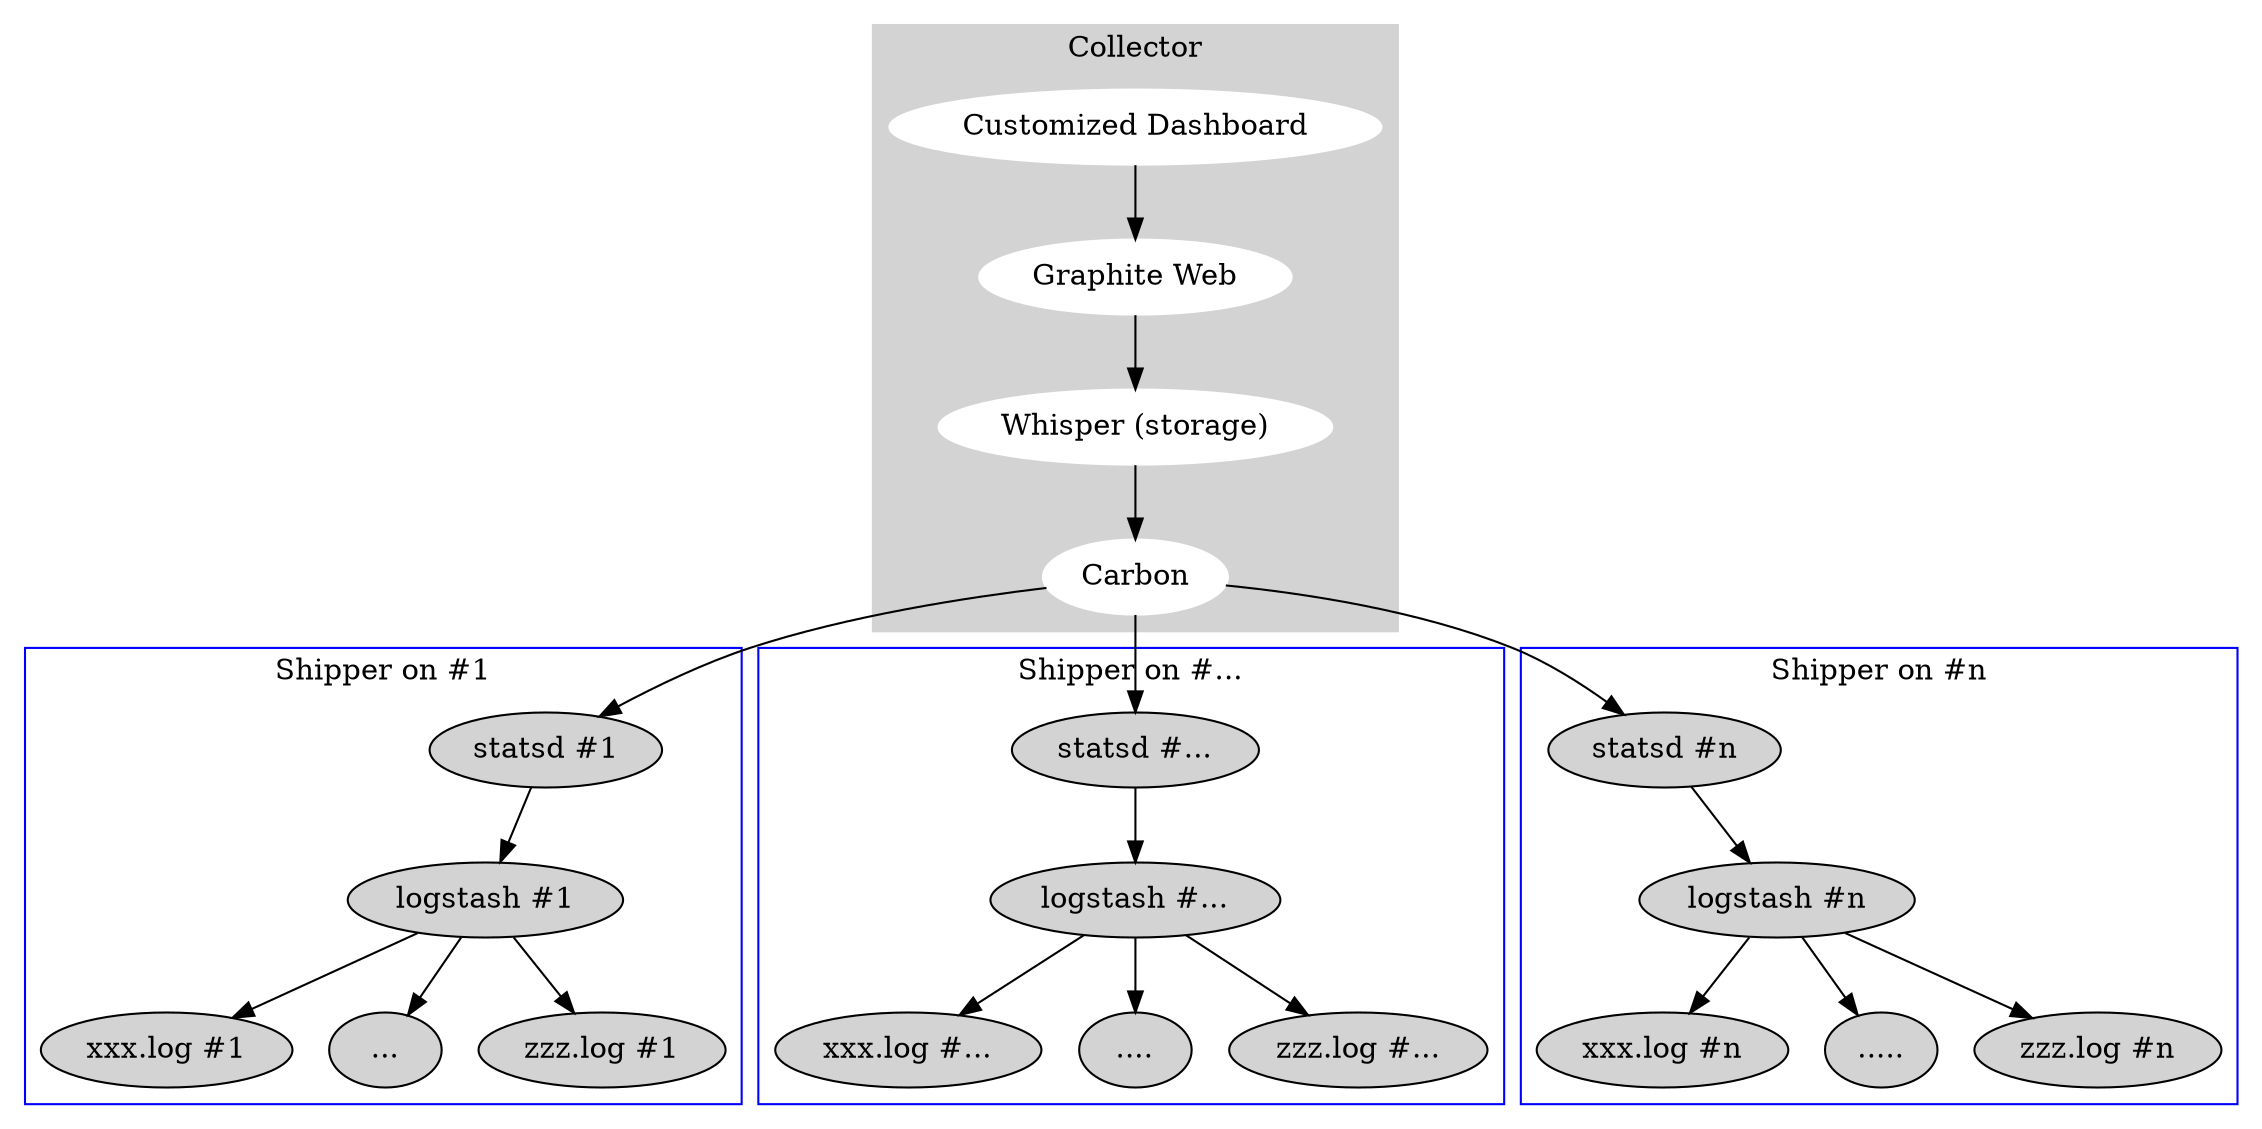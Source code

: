 digraph G {

	subgraph cluster_0 {
		style=filled;
		color=lightgrey;
		node [style=filled,color=white];
		label = "Collector";

		 "Customized Dashboard" -> "Graphite Web" -> "Whisper (storage)" -> "Carbon" ;
	}

	subgraph cluster_1 {
		color=blue
		label = "Shipper on #1";
		node [style=filled];

		"statsd #1" -> "logstash #1";
		"logstash #1" -> "xxx.log #1";
		"logstash #1" -> "...";
		"logstash #1" -> "zzz.log #1";
	}

	subgraph cluster_dot {
		color=blue
		label = "Shipper on #...";
		node [style=filled];

		"statsd #..." -> "logstash #...";
		"logstash #..." -> "xxx.log #...";
		"logstash #..." -> "....";
		"logstash #..." -> "zzz.log #...";
	}

	subgraph cluster_n {
		color=blue
		label = "Shipper on #n";
		node [style=filled];

		"statsd #n" -> "logstash #n";
		"logstash #n" -> "xxx.log #n";
		"logstash #n" -> ".....";
		"logstash #n" -> "zzz.log #n";
	}

	"Carbon" -> "statsd #1";
	"Carbon" -> "statsd #...";
	"Carbon" -> "statsd #n";
}
